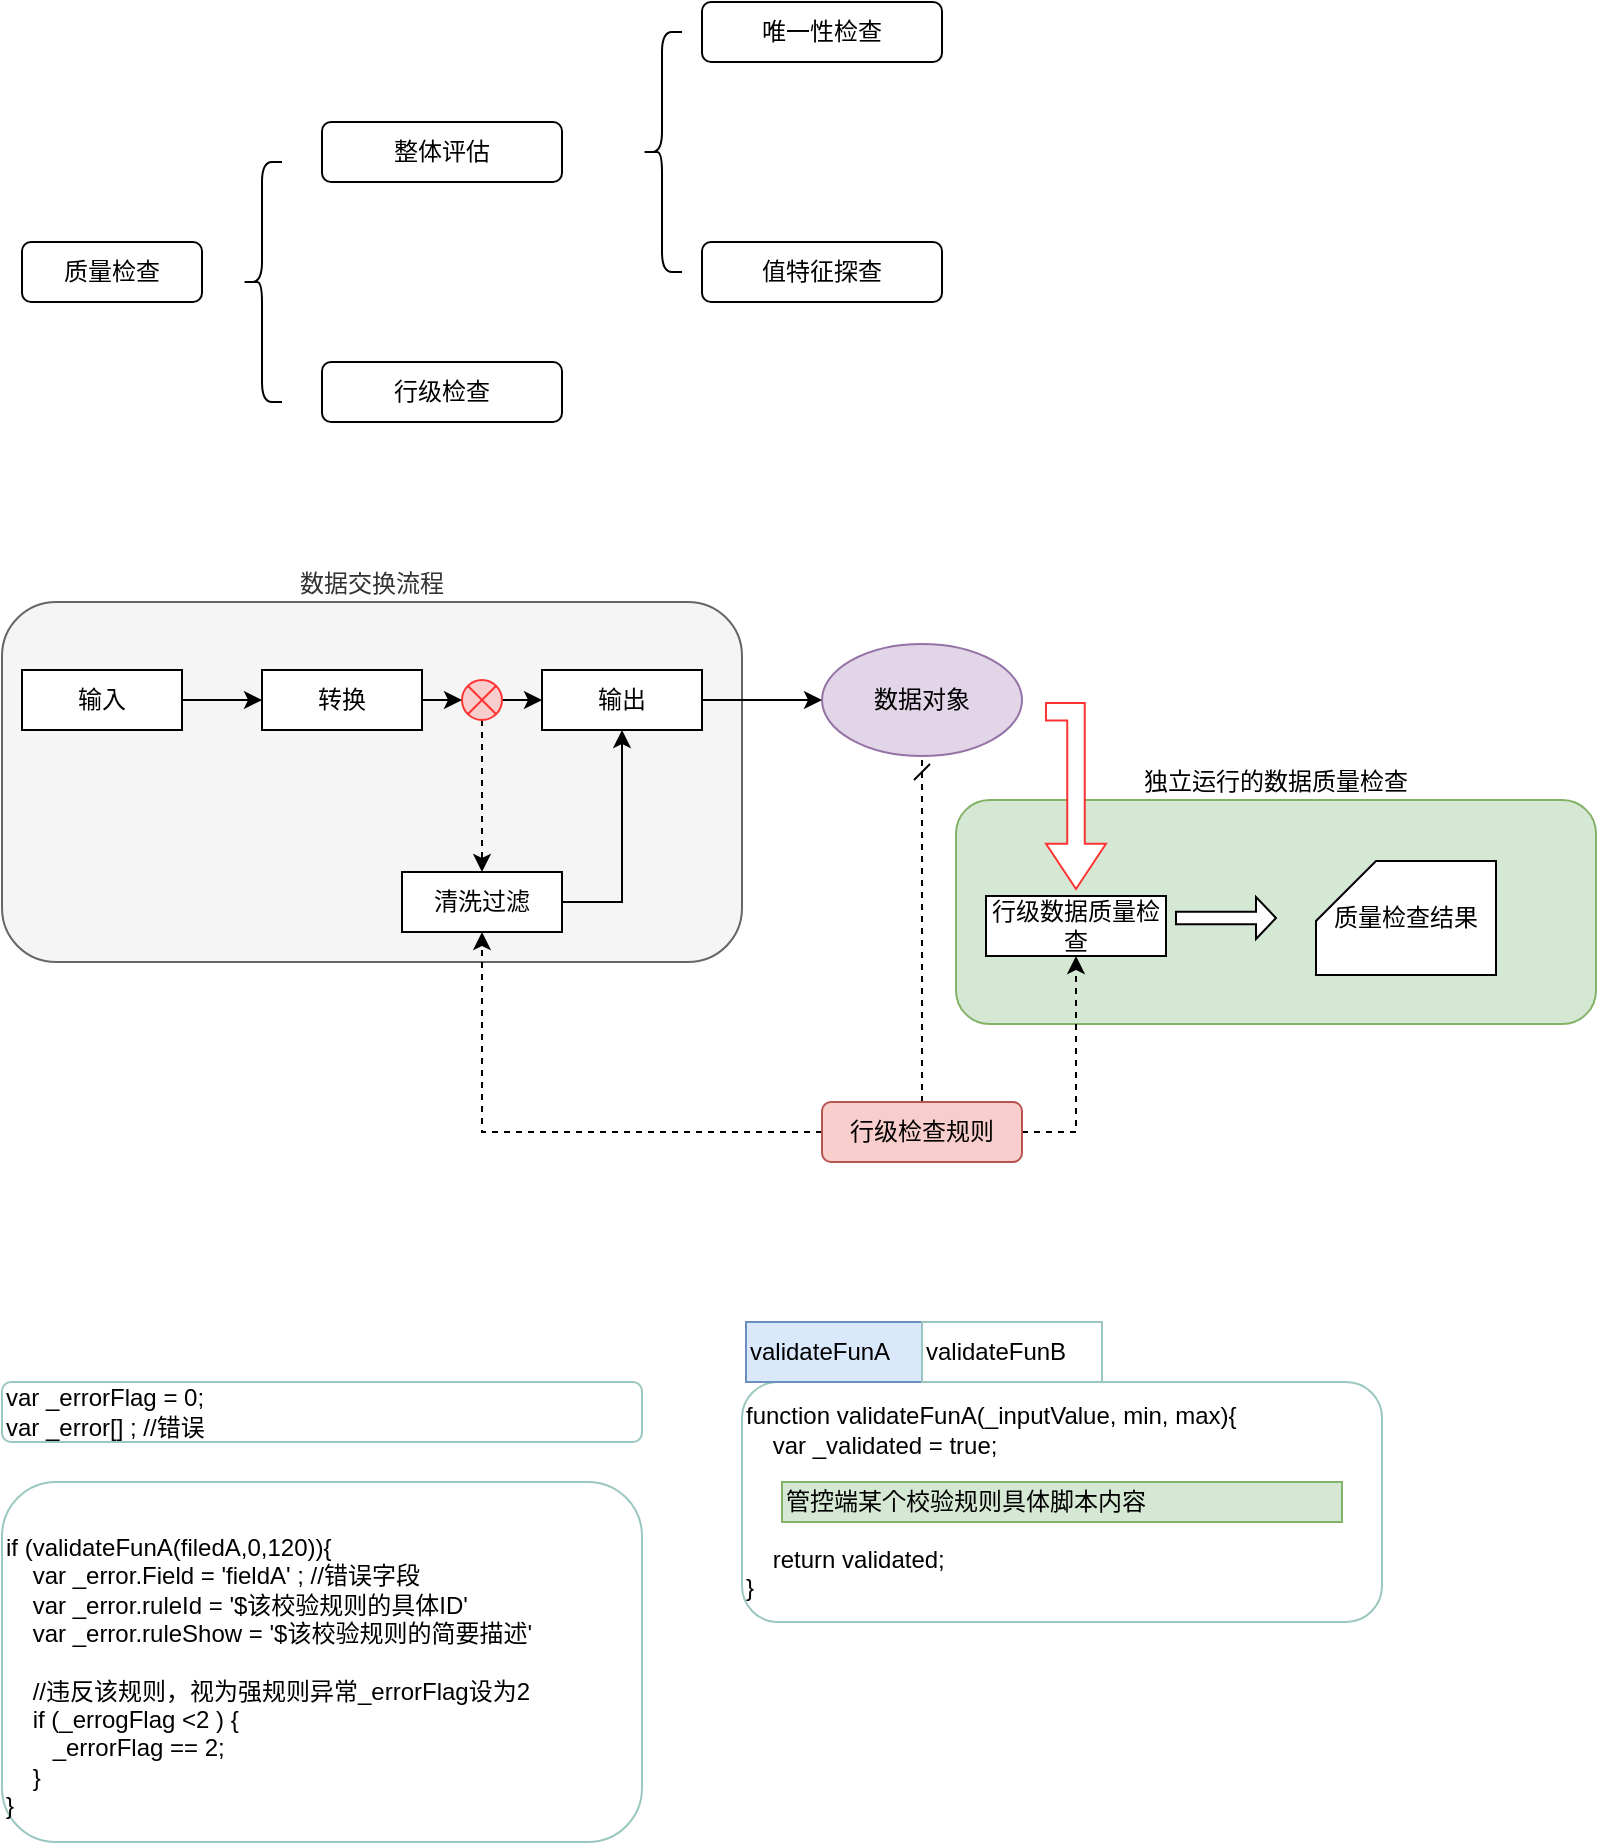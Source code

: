 <mxfile version="10.9.6" type="github"><diagram id="5mq6TGBzAq1Eld2axTaG" name="Page-1"><mxGraphModel dx="927" dy="522" grid="1" gridSize="10" guides="1" tooltips="1" connect="1" arrows="1" fold="1" page="1" pageScale="1" pageWidth="827" pageHeight="1169" math="0" shadow="0"><root><mxCell id="0"/><mxCell id="1" parent="0"/><mxCell id="3r8BUAEJDeFBYFKdqwK_-29" value="独立运行的数据质量检查" style="rounded=1;whiteSpace=wrap;html=1;labelPosition=center;verticalLabelPosition=top;align=center;verticalAlign=bottom;fillColor=#d5e8d4;strokeColor=#82b366;" vertex="1" parent="1"><mxGeometry x="507" y="649" width="320" height="112" as="geometry"/></mxCell><mxCell id="3r8BUAEJDeFBYFKdqwK_-28" value="数据交换流程" style="rounded=1;whiteSpace=wrap;html=1;labelPosition=center;verticalLabelPosition=top;align=center;verticalAlign=bottom;fillColor=#f5f5f5;strokeColor=#666666;fontColor=#333333;" vertex="1" parent="1"><mxGeometry x="30" y="550" width="370" height="180" as="geometry"/></mxCell><mxCell id="qq-cGcwaMz4O6AFxmubX-1" value="整体评估" style="rounded=1;whiteSpace=wrap;html=1;" parent="1" vertex="1"><mxGeometry x="190" y="310" width="120" height="30" as="geometry"/></mxCell><mxCell id="qq-cGcwaMz4O6AFxmubX-3" value="" style="shape=curlyBracket;whiteSpace=wrap;html=1;rounded=1;" parent="1" vertex="1"><mxGeometry x="150" y="330" width="20" height="120" as="geometry"/></mxCell><mxCell id="qq-cGcwaMz4O6AFxmubX-4" value="质量检查" style="rounded=1;whiteSpace=wrap;html=1;" parent="1" vertex="1"><mxGeometry x="40" y="370" width="90" height="30" as="geometry"/></mxCell><mxCell id="qq-cGcwaMz4O6AFxmubX-5" value="行级检查" style="rounded=1;whiteSpace=wrap;html=1;" parent="1" vertex="1"><mxGeometry x="190" y="430" width="120" height="30" as="geometry"/></mxCell><mxCell id="qq-cGcwaMz4O6AFxmubX-6" value="" style="shape=curlyBracket;whiteSpace=wrap;html=1;rounded=1;" parent="1" vertex="1"><mxGeometry x="350" y="265" width="20" height="120" as="geometry"/></mxCell><mxCell id="qq-cGcwaMz4O6AFxmubX-7" value="唯一性检查" style="rounded=1;whiteSpace=wrap;html=1;" parent="1" vertex="1"><mxGeometry x="380" y="250" width="120" height="30" as="geometry"/></mxCell><mxCell id="qq-cGcwaMz4O6AFxmubX-8" value="值特征探查" style="rounded=1;whiteSpace=wrap;html=1;" parent="1" vertex="1"><mxGeometry x="380" y="370" width="120" height="30" as="geometry"/></mxCell><mxCell id="3r8BUAEJDeFBYFKdqwK_-1" value="数据对象" style="ellipse;whiteSpace=wrap;html=1;fillColor=#e1d5e7;strokeColor=#9673a6;" vertex="1" parent="1"><mxGeometry x="440" y="571" width="100" height="56" as="geometry"/></mxCell><mxCell id="3r8BUAEJDeFBYFKdqwK_-10" style="edgeStyle=orthogonalEdgeStyle;rounded=0;orthogonalLoop=1;jettySize=auto;html=1;exitX=1;exitY=0.5;exitDx=0;exitDy=0;entryX=0;entryY=0.5;entryDx=0;entryDy=0;" edge="1" parent="1" source="3r8BUAEJDeFBYFKdqwK_-2" target="3r8BUAEJDeFBYFKdqwK_-3"><mxGeometry relative="1" as="geometry"/></mxCell><mxCell id="3r8BUAEJDeFBYFKdqwK_-2" value="输入" style="rounded=0;whiteSpace=wrap;html=1;" vertex="1" parent="1"><mxGeometry x="40" y="584" width="80" height="30" as="geometry"/></mxCell><mxCell id="3r8BUAEJDeFBYFKdqwK_-16" style="edgeStyle=orthogonalEdgeStyle;rounded=0;orthogonalLoop=1;jettySize=auto;html=1;exitX=1;exitY=0.5;exitDx=0;exitDy=0;entryX=0;entryY=0.5;entryDx=0;entryDy=0;" edge="1" parent="1" source="3r8BUAEJDeFBYFKdqwK_-30" target="3r8BUAEJDeFBYFKdqwK_-4"><mxGeometry relative="1" as="geometry"><mxPoint x="350" y="599" as="targetPoint"/></mxGeometry></mxCell><mxCell id="3r8BUAEJDeFBYFKdqwK_-3" value="转换" style="rounded=0;whiteSpace=wrap;html=1;" vertex="1" parent="1"><mxGeometry x="160" y="584" width="80" height="30" as="geometry"/></mxCell><mxCell id="3r8BUAEJDeFBYFKdqwK_-12" style="edgeStyle=orthogonalEdgeStyle;rounded=0;orthogonalLoop=1;jettySize=auto;html=1;exitX=1;exitY=0.5;exitDx=0;exitDy=0;entryX=0;entryY=0.5;entryDx=0;entryDy=0;" edge="1" parent="1" source="3r8BUAEJDeFBYFKdqwK_-4" target="3r8BUAEJDeFBYFKdqwK_-1"><mxGeometry relative="1" as="geometry"/></mxCell><mxCell id="3r8BUAEJDeFBYFKdqwK_-4" value="输出" style="rounded=0;whiteSpace=wrap;html=1;" vertex="1" parent="1"><mxGeometry x="300" y="584" width="80" height="30" as="geometry"/></mxCell><mxCell id="3r8BUAEJDeFBYFKdqwK_-20" style="edgeStyle=orthogonalEdgeStyle;rounded=0;orthogonalLoop=1;jettySize=auto;html=1;exitX=0;exitY=0.5;exitDx=0;exitDy=0;entryX=0.5;entryY=1;entryDx=0;entryDy=0;dashed=1;" edge="1" parent="1" source="3r8BUAEJDeFBYFKdqwK_-5" target="3r8BUAEJDeFBYFKdqwK_-7"><mxGeometry relative="1" as="geometry"/></mxCell><mxCell id="3r8BUAEJDeFBYFKdqwK_-21" style="edgeStyle=orthogonalEdgeStyle;rounded=0;orthogonalLoop=1;jettySize=auto;html=1;exitX=1;exitY=0.5;exitDx=0;exitDy=0;entryX=0.5;entryY=1;entryDx=0;entryDy=0;dashed=1;" edge="1" parent="1" source="3r8BUAEJDeFBYFKdqwK_-5" target="3r8BUAEJDeFBYFKdqwK_-8"><mxGeometry relative="1" as="geometry"/></mxCell><mxCell id="3r8BUAEJDeFBYFKdqwK_-37" style="edgeStyle=orthogonalEdgeStyle;rounded=0;orthogonalLoop=1;jettySize=auto;html=1;exitX=0.5;exitY=0;exitDx=0;exitDy=0;entryX=0.5;entryY=1;entryDx=0;entryDy=0;dashed=1;endArrow=dash;endFill=0;" edge="1" parent="1" source="3r8BUAEJDeFBYFKdqwK_-5" target="3r8BUAEJDeFBYFKdqwK_-1"><mxGeometry relative="1" as="geometry"/></mxCell><mxCell id="3r8BUAEJDeFBYFKdqwK_-5" value="行级检查规则" style="rounded=1;whiteSpace=wrap;html=1;fillColor=#f8cecc;strokeColor=#b85450;" vertex="1" parent="1"><mxGeometry x="440" y="800" width="100" height="30" as="geometry"/></mxCell><mxCell id="3r8BUAEJDeFBYFKdqwK_-19" style="edgeStyle=orthogonalEdgeStyle;rounded=0;orthogonalLoop=1;jettySize=auto;html=1;exitX=1;exitY=0.5;exitDx=0;exitDy=0;entryX=0.5;entryY=1;entryDx=0;entryDy=0;" edge="1" parent="1" source="3r8BUAEJDeFBYFKdqwK_-7" target="3r8BUAEJDeFBYFKdqwK_-4"><mxGeometry relative="1" as="geometry"/></mxCell><mxCell id="3r8BUAEJDeFBYFKdqwK_-7" value="清洗过滤" style="rounded=0;whiteSpace=wrap;html=1;" vertex="1" parent="1"><mxGeometry x="230" y="685" width="80" height="30" as="geometry"/></mxCell><mxCell id="3r8BUAEJDeFBYFKdqwK_-8" value="行级数据质量检查" style="rounded=0;whiteSpace=wrap;html=1;" vertex="1" parent="1"><mxGeometry x="522" y="697" width="90" height="30" as="geometry"/></mxCell><mxCell id="3r8BUAEJDeFBYFKdqwK_-24" value="质量检查结果" style="shape=card;whiteSpace=wrap;html=1;" vertex="1" parent="1"><mxGeometry x="687" y="679.5" width="90" height="57" as="geometry"/></mxCell><mxCell id="3r8BUAEJDeFBYFKdqwK_-25" value="" style="shape=singleArrow;whiteSpace=wrap;html=1;" vertex="1" parent="1"><mxGeometry x="617" y="697.5" width="50" height="21" as="geometry"/></mxCell><mxCell id="3r8BUAEJDeFBYFKdqwK_-34" style="edgeStyle=orthogonalEdgeStyle;rounded=0;orthogonalLoop=1;jettySize=auto;html=1;entryX=0.5;entryY=0;entryDx=0;entryDy=0;dashed=1;" edge="1" parent="1" source="3r8BUAEJDeFBYFKdqwK_-30" target="3r8BUAEJDeFBYFKdqwK_-7"><mxGeometry relative="1" as="geometry"/></mxCell><mxCell id="3r8BUAEJDeFBYFKdqwK_-30" value="" style="shape=sumEllipse;perimeter=ellipsePerimeter;whiteSpace=wrap;html=1;backgroundOutline=1;fillColor=#f8cecc;strokeColor=#FF3333;" vertex="1" parent="1"><mxGeometry x="260" y="589" width="20" height="20" as="geometry"/></mxCell><mxCell id="3r8BUAEJDeFBYFKdqwK_-32" style="edgeStyle=orthogonalEdgeStyle;rounded=0;orthogonalLoop=1;jettySize=auto;html=1;exitX=1;exitY=0.5;exitDx=0;exitDy=0;entryX=0;entryY=0.5;entryDx=0;entryDy=0;" edge="1" parent="1" source="3r8BUAEJDeFBYFKdqwK_-3" target="3r8BUAEJDeFBYFKdqwK_-30"><mxGeometry relative="1" as="geometry"><mxPoint x="300" y="599" as="targetPoint"/><mxPoint x="250" y="599" as="sourcePoint"/></mxGeometry></mxCell><mxCell id="3r8BUAEJDeFBYFKdqwK_-38" value="" style="html=1;shadow=0;dashed=0;align=center;verticalAlign=middle;shape=mxgraph.arrows2.bendArrow;dy=4.39;dx=22.61;notch=0;arrowHead=36.67;rounded=0;strokeColor=#FF3333;rotation=90;" vertex="1" parent="1"><mxGeometry x="520.5" y="632" width="93" height="30" as="geometry"/></mxCell><mxCell id="RqgC1WnkowL4uAGGRwS6-1" value="function validateFunA(_inputValue, min, max){&lt;br&gt;&amp;nbsp; &amp;nbsp; var _validated = true;&lt;br&gt;&lt;br&gt;&lt;br&gt;&lt;br&gt;&amp;nbsp; &amp;nbsp; return validated;&amp;nbsp;&lt;br&gt;}" style="rounded=1;whiteSpace=wrap;html=1;strokeColor=#9AC7BF;fillColor=none;align=left;" vertex="1" parent="1"><mxGeometry x="400" y="940" width="320" height="120" as="geometry"/></mxCell><mxCell id="RqgC1WnkowL4uAGGRwS6-3" value="管控端某个校验规则具体脚本内容" style="rounded=0;whiteSpace=wrap;html=1;strokeColor=#82b366;fillColor=#d5e8d4;align=left;" vertex="1" parent="1"><mxGeometry x="420" y="990" width="280" height="20" as="geometry"/></mxCell><mxCell id="RqgC1WnkowL4uAGGRwS6-4" value="validateFunA" style="rounded=0;whiteSpace=wrap;html=1;strokeColor=#6c8ebf;fillColor=#dae8fc;align=left;" vertex="1" parent="1"><mxGeometry x="402" y="910" width="88" height="30" as="geometry"/></mxCell><mxCell id="RqgC1WnkowL4uAGGRwS6-5" value="validateFunB" style="rounded=0;whiteSpace=wrap;html=1;strokeColor=#9AC7BF;fillColor=none;align=left;" vertex="1" parent="1"><mxGeometry x="490" y="910" width="90" height="30" as="geometry"/></mxCell><mxCell id="RqgC1WnkowL4uAGGRwS6-6" value="&lt;br&gt;if (validateFunA(filedA,0,120)){&lt;br&gt;&amp;nbsp; &amp;nbsp; var _error.Field = 'fieldA' ; //错误字段&lt;br&gt;&amp;nbsp; &amp;nbsp; var _error.ruleId = '$该校验规则的具体ID'&lt;br&gt;&amp;nbsp; &amp;nbsp; var _error.ruleShow = '$该校验规则的简要描述'&lt;br&gt;&amp;nbsp; &amp;nbsp;&amp;nbsp;&lt;br&gt;&amp;nbsp; &amp;nbsp; //违反该规则，视为强规则异常_errorFlag设为2&lt;br&gt;&amp;nbsp; &amp;nbsp; if (_errogFlag &amp;lt;2 ) {&lt;br&gt;&amp;nbsp; &amp;nbsp; &amp;nbsp; &amp;nbsp;_errorFlag == 2;&lt;br&gt;&amp;nbsp; &amp;nbsp; }&lt;br&gt;}" style="rounded=1;whiteSpace=wrap;html=1;strokeColor=#9AC7BF;fillColor=none;align=left;" vertex="1" parent="1"><mxGeometry x="30" y="990" width="320" height="180" as="geometry"/></mxCell><mxCell id="RqgC1WnkowL4uAGGRwS6-7" value="var _errorFlag = 0;&lt;br&gt;var _error[] ; //错误" style="rounded=1;whiteSpace=wrap;html=1;strokeColor=#9AC7BF;fillColor=none;align=left;" vertex="1" parent="1"><mxGeometry x="30" y="940" width="320" height="30" as="geometry"/></mxCell></root></mxGraphModel></diagram><diagram id="dRxS6BcSwOrji01_daPm" name="DataQulityCheckFlow"><mxGraphModel dx="2778" dy="1915" grid="1" gridSize="12" guides="1" tooltips="1" connect="1" arrows="1" fold="1" page="1" pageScale="1" pageWidth="827" pageHeight="1169" math="0" shadow="0"><root><mxCell id="9hjnIV9e6vaVTYdNsheE-0"/><mxCell id="9hjnIV9e6vaVTYdNsheE-1" parent="9hjnIV9e6vaVTYdNsheE-0"/><mxCell id="q5bqU3unkDt7J-YJLJQ9-96" value="ETL节点端" style="rounded=0;whiteSpace=wrap;html=1;strokeColor=#d6b656;fillColor=#fff2cc;labelPosition=center;verticalLabelPosition=top;align=center;verticalAlign=bottom;" vertex="1" parent="9hjnIV9e6vaVTYdNsheE-1"><mxGeometry x="-156" y="24" width="1344" height="540" as="geometry"/></mxCell><mxCell id="q5bqU3unkDt7J-YJLJQ9-95" value="管控端" style="rounded=0;whiteSpace=wrap;html=1;strokeColor=#d6b656;fillColor=#fff2cc;labelPosition=center;verticalLabelPosition=top;align=center;verticalAlign=bottom;" vertex="1" parent="9hjnIV9e6vaVTYdNsheE-1"><mxGeometry x="-156" y="-192" width="1344" height="187" as="geometry"/></mxCell><mxCell id="q5bqU3unkDt7J-YJLJQ9-86" value="管控端数据库" style="rounded=1;whiteSpace=wrap;html=1;strokeColor=#6c8ebf;fillColor=#dae8fc;labelPosition=center;verticalLabelPosition=top;align=center;verticalAlign=bottom;rotation=0;" vertex="1" parent="9hjnIV9e6vaVTYdNsheE-1"><mxGeometry x="778" y="-168" width="398" height="84" as="geometry"/></mxCell><mxCell id="q5bqU3unkDt7J-YJLJQ9-64" value="通过ETL连接，每个数据对象一套表" style="rounded=1;whiteSpace=wrap;html=1;strokeColor=#6c8ebf;fillColor=#dae8fc;labelPosition=center;verticalLabelPosition=top;align=center;verticalAlign=bottom;rotation=0;" vertex="1" parent="9hjnIV9e6vaVTYdNsheE-1"><mxGeometry x="614.5" y="309" width="197" height="230" as="geometry"/></mxCell><mxCell id="q5bqU3unkDt7J-YJLJQ9-1" value="数据交换流程" style="rounded=1;whiteSpace=wrap;html=1;labelPosition=center;verticalLabelPosition=top;align=center;verticalAlign=bottom;fillColor=#f5f5f5;strokeColor=#666666;fontColor=#333333;" vertex="1" parent="9hjnIV9e6vaVTYdNsheE-1"><mxGeometry x="-10" y="60" width="586" height="470" as="geometry"/></mxCell><mxCell id="q5bqU3unkDt7J-YJLJQ9-2" value="数据对象 A" style="ellipse;whiteSpace=wrap;html=1;fillColor=#e1d5e7;strokeColor=#9673a6;" vertex="1" parent="9hjnIV9e6vaVTYdNsheE-1"><mxGeometry x="603" y="76" width="100" height="56" as="geometry"/></mxCell><mxCell id="q5bqU3unkDt7J-YJLJQ9-25" style="edgeStyle=orthogonalEdgeStyle;rounded=0;orthogonalLoop=1;jettySize=auto;html=1;exitX=0.5;exitY=1;exitDx=0;exitDy=0;entryX=0;entryY=0.5;entryDx=0;entryDy=0;dashed=1;endArrow=classicThin;endFill=1;" edge="1" parent="9hjnIV9e6vaVTYdNsheE-1" source="q5bqU3unkDt7J-YJLJQ9-4" target="q5bqU3unkDt7J-YJLJQ9-14"><mxGeometry relative="1" as="geometry"/></mxCell><mxCell id="q5bqU3unkDt7J-YJLJQ9-4" value="输入" style="rounded=0;whiteSpace=wrap;html=1;" vertex="1" parent="9hjnIV9e6vaVTYdNsheE-1"><mxGeometry x="20" y="92" width="80" height="30" as="geometry"/></mxCell><mxCell id="q5bqU3unkDt7J-YJLJQ9-7" style="edgeStyle=orthogonalEdgeStyle;rounded=0;orthogonalLoop=1;jettySize=auto;html=1;exitX=1;exitY=0.5;exitDx=0;exitDy=0;entryX=0;entryY=0.5;entryDx=0;entryDy=0;" edge="1" parent="9hjnIV9e6vaVTYdNsheE-1" source="q5bqU3unkDt7J-YJLJQ9-8" target="q5bqU3unkDt7J-YJLJQ9-2"><mxGeometry relative="1" as="geometry"/></mxCell><mxCell id="q5bqU3unkDt7J-YJLJQ9-8" value="更新标记位" style="rounded=0;whiteSpace=wrap;html=1;" vertex="1" parent="9hjnIV9e6vaVTYdNsheE-1"><mxGeometry x="460" y="89" width="80" height="30" as="geometry"/></mxCell><mxCell id="q5bqU3unkDt7J-YJLJQ9-78" style="edgeStyle=orthogonalEdgeStyle;rounded=0;orthogonalLoop=1;jettySize=auto;html=1;exitX=0.5;exitY=1;exitDx=0;exitDy=0;dashed=1;endArrow=classicThin;endFill=1;" edge="1" parent="9hjnIV9e6vaVTYdNsheE-1" source="q5bqU3unkDt7J-YJLJQ9-12" target="q5bqU3unkDt7J-YJLJQ9-76"><mxGeometry relative="1" as="geometry"/></mxCell><mxCell id="q5bqU3unkDt7J-YJLJQ9-12" value="行级检查规则" style="rounded=1;whiteSpace=wrap;html=1;fillColor=#d5e8d4;strokeColor=#82b366;" vertex="1" parent="9hjnIV9e6vaVTYdNsheE-1"><mxGeometry x="193.5" y="-137" width="122" height="48" as="geometry"/></mxCell><mxCell id="q5bqU3unkDt7J-YJLJQ9-34" style="edgeStyle=orthogonalEdgeStyle;rounded=0;orthogonalLoop=1;jettySize=auto;html=1;exitX=1;exitY=0.5;exitDx=0;exitDy=0;dashed=1;endArrow=classicThin;endFill=1;entryX=0;entryY=0.5;entryDx=0;entryDy=0;" edge="1" parent="9hjnIV9e6vaVTYdNsheE-1" source="q5bqU3unkDt7J-YJLJQ9-14" target="q5bqU3unkDt7J-YJLJQ9-23"><mxGeometry relative="1" as="geometry"><mxPoint x="203" y="181" as="targetPoint"/></mxGeometry></mxCell><mxCell id="q5bqU3unkDt7J-YJLJQ9-14" value="脚本校验规则" style="rounded=0;whiteSpace=wrap;html=1;" vertex="1" parent="9hjnIV9e6vaVTYdNsheE-1"><mxGeometry x="86" y="170" width="80" height="30" as="geometry"/></mxCell><mxCell id="q5bqU3unkDt7J-YJLJQ9-37" style="edgeStyle=orthogonalEdgeStyle;rounded=0;orthogonalLoop=1;jettySize=auto;html=1;exitX=1;exitY=0.5;exitDx=0;exitDy=0;entryX=0;entryY=0.5;entryDx=0;entryDy=0;dashed=1;endArrow=classicThin;endFill=1;" edge="1" parent="9hjnIV9e6vaVTYdNsheE-1" source="q5bqU3unkDt7J-YJLJQ9-23" target="q5bqU3unkDt7J-YJLJQ9-24"><mxGeometry relative="1" as="geometry"><mxPoint x="380" y="181" as="targetPoint"/></mxGeometry></mxCell><mxCell id="q5bqU3unkDt7J-YJLJQ9-23" value="比对类校验规则01" style="rounded=0;whiteSpace=wrap;html=1;" vertex="1" parent="9hjnIV9e6vaVTYdNsheE-1"><mxGeometry x="210" y="171" width="80" height="30" as="geometry"/></mxCell><mxCell id="q5bqU3unkDt7J-YJLJQ9-44" style="edgeStyle=orthogonalEdgeStyle;rounded=0;orthogonalLoop=1;jettySize=auto;html=1;exitX=1;exitY=0.5;exitDx=0;exitDy=0;entryX=0;entryY=0.5;entryDx=0;entryDy=0;dashed=1;endArrow=classicThin;endFill=1;" edge="1" parent="9hjnIV9e6vaVTYdNsheE-1" source="q5bqU3unkDt7J-YJLJQ9-24" target="q5bqU3unkDt7J-YJLJQ9-40"><mxGeometry relative="1" as="geometry"/></mxCell><mxCell id="q5bqU3unkDt7J-YJLJQ9-24" value="比对类校验规则..." style="rounded=0;whiteSpace=wrap;html=1;" vertex="1" parent="9hjnIV9e6vaVTYdNsheE-1"><mxGeometry x="333" y="171" width="80" height="30" as="geometry"/></mxCell><mxCell id="q5bqU3unkDt7J-YJLJQ9-43" style="edgeStyle=orthogonalEdgeStyle;rounded=0;orthogonalLoop=1;jettySize=auto;html=1;exitX=0.5;exitY=0;exitDx=0;exitDy=0;dashed=1;endArrow=classicThin;endFill=1;" edge="1" parent="9hjnIV9e6vaVTYdNsheE-1" source="q5bqU3unkDt7J-YJLJQ9-40" target="q5bqU3unkDt7J-YJLJQ9-8"><mxGeometry relative="1" as="geometry"/></mxCell><mxCell id="q5bqU3unkDt7J-YJLJQ9-47" style="edgeStyle=orthogonalEdgeStyle;rounded=0;orthogonalLoop=1;jettySize=auto;html=1;exitX=1;exitY=0.75;exitDx=0;exitDy=0;entryX=0.5;entryY=0;entryDx=0;entryDy=0;dashed=1;endArrow=classicThin;endFill=1;" edge="1" parent="9hjnIV9e6vaVTYdNsheE-1" source="q5bqU3unkDt7J-YJLJQ9-24" target="q5bqU3unkDt7J-YJLJQ9-46"><mxGeometry relative="1" as="geometry"><Array as="points"><mxPoint x="460" y="193"/><mxPoint x="460" y="256"/></Array></mxGeometry></mxCell><mxCell id="q5bqU3unkDt7J-YJLJQ9-40" value="是否在探查对象上作异常记录标记" style="rhombus;whiteSpace=wrap;html=1;strokeColor=#FF3333;" vertex="1" parent="9hjnIV9e6vaVTYdNsheE-1"><mxGeometry x="460" y="149" width="80" height="71" as="geometry"/></mxCell><mxCell id="q5bqU3unkDt7J-YJLJQ9-42" style="edgeStyle=orthogonalEdgeStyle;rounded=0;orthogonalLoop=1;jettySize=auto;html=1;entryX=0;entryY=0.5;entryDx=0;entryDy=0;dashed=1;endArrow=classicThin;endFill=1;" edge="1" parent="9hjnIV9e6vaVTYdNsheE-1" source="q5bqU3unkDt7J-YJLJQ9-41" target="q5bqU3unkDt7J-YJLJQ9-4"><mxGeometry relative="1" as="geometry"/></mxCell><mxCell id="q5bqU3unkDt7J-YJLJQ9-41" value="数据对象A" style="ellipse;whiteSpace=wrap;html=1;fillColor=#e1d5e7;strokeColor=#9673a6;" vertex="1" parent="9hjnIV9e6vaVTYdNsheE-1"><mxGeometry x="-140" y="80" width="100" height="56" as="geometry"/></mxCell><mxCell id="q5bqU3unkDt7J-YJLJQ9-45" value="是" style="text;html=1;strokeColor=none;fillColor=none;align=center;verticalAlign=middle;whiteSpace=wrap;rounded=0;" vertex="1" parent="9hjnIV9e6vaVTYdNsheE-1"><mxGeometry x="510" y="126" width="40" height="20" as="geometry"/></mxCell><mxCell id="q5bqU3unkDt7J-YJLJQ9-53" style="edgeStyle=orthogonalEdgeStyle;rounded=0;orthogonalLoop=1;jettySize=auto;html=1;exitX=0;exitY=0.5;exitDx=0;exitDy=0;entryX=1;entryY=0.5;entryDx=0;entryDy=0;dashed=1;endArrow=classicThin;endFill=1;" edge="1" parent="9hjnIV9e6vaVTYdNsheE-1" source="q5bqU3unkDt7J-YJLJQ9-46" target="q5bqU3unkDt7J-YJLJQ9-51"><mxGeometry relative="1" as="geometry"/></mxCell><mxCell id="q5bqU3unkDt7J-YJLJQ9-46" value="记录是否存在异常（_errorFlag&amp;gt;0)" style="rhombus;whiteSpace=wrap;html=1;strokeColor=#FF3333;" vertex="1" parent="9hjnIV9e6vaVTYdNsheE-1"><mxGeometry x="446" y="255.5" width="107" height="71" as="geometry"/></mxCell><mxCell id="q5bqU3unkDt7J-YJLJQ9-55" style="edgeStyle=orthogonalEdgeStyle;rounded=0;orthogonalLoop=1;jettySize=auto;html=1;exitX=0.5;exitY=1;exitDx=0;exitDy=0;entryX=0.5;entryY=0;entryDx=0;entryDy=0;dashed=1;endArrow=classicThin;endFill=1;" edge="1" parent="9hjnIV9e6vaVTYdNsheE-1" source="q5bqU3unkDt7J-YJLJQ9-49" target="q5bqU3unkDt7J-YJLJQ9-50"><mxGeometry relative="1" as="geometry"/></mxCell><mxCell id="q5bqU3unkDt7J-YJLJQ9-60" style="edgeStyle=orthogonalEdgeStyle;rounded=0;orthogonalLoop=1;jettySize=auto;html=1;exitX=1;exitY=0.5;exitDx=0;exitDy=0;entryX=0;entryY=0.5;entryDx=0;entryDy=0;dashed=1;endArrow=classicThin;endFill=1;" edge="1" parent="9hjnIV9e6vaVTYdNsheE-1" source="q5bqU3unkDt7J-YJLJQ9-49" target="q5bqU3unkDt7J-YJLJQ9-57"><mxGeometry relative="1" as="geometry"/></mxCell><mxCell id="q5bqU3unkDt7J-YJLJQ9-49" value="输出本次异常记录原始值+PK_MD5" style="rounded=0;whiteSpace=wrap;html=1;" vertex="1" parent="9hjnIV9e6vaVTYdNsheE-1"><mxGeometry x="200" y="337" width="120" height="40" as="geometry"/></mxCell><mxCell id="q5bqU3unkDt7J-YJLJQ9-56" style="edgeStyle=orthogonalEdgeStyle;rounded=0;orthogonalLoop=1;jettySize=auto;html=1;exitX=0.5;exitY=1;exitDx=0;exitDy=0;entryX=0.5;entryY=0;entryDx=0;entryDy=0;dashed=1;endArrow=classicThin;endFill=1;" edge="1" parent="9hjnIV9e6vaVTYdNsheE-1" source="q5bqU3unkDt7J-YJLJQ9-50" target="q5bqU3unkDt7J-YJLJQ9-52"><mxGeometry relative="1" as="geometry"/></mxCell><mxCell id="q5bqU3unkDt7J-YJLJQ9-61" style="edgeStyle=orthogonalEdgeStyle;rounded=0;orthogonalLoop=1;jettySize=auto;html=1;exitX=1;exitY=0.5;exitDx=0;exitDy=0;entryX=0;entryY=0.5;entryDx=0;entryDy=0;dashed=1;endArrow=classicThin;endFill=1;" edge="1" parent="9hjnIV9e6vaVTYdNsheE-1" source="q5bqU3unkDt7J-YJLJQ9-50" target="q5bqU3unkDt7J-YJLJQ9-58"><mxGeometry relative="1" as="geometry"/></mxCell><mxCell id="q5bqU3unkDt7J-YJLJQ9-50" value="输出异常记录错误明细" style="rounded=0;whiteSpace=wrap;html=1;" vertex="1" parent="9hjnIV9e6vaVTYdNsheE-1"><mxGeometry x="200" y="407" width="120" height="40" as="geometry"/></mxCell><mxCell id="q5bqU3unkDt7J-YJLJQ9-54" style="edgeStyle=orthogonalEdgeStyle;rounded=0;orthogonalLoop=1;jettySize=auto;html=1;exitX=0.5;exitY=1;exitDx=0;exitDy=0;dashed=1;endArrow=classicThin;endFill=1;" edge="1" parent="9hjnIV9e6vaVTYdNsheE-1" source="q5bqU3unkDt7J-YJLJQ9-51" target="q5bqU3unkDt7J-YJLJQ9-49"><mxGeometry relative="1" as="geometry"/></mxCell><mxCell id="q5bqU3unkDt7J-YJLJQ9-51" value="生成PK_MD5、PK_JSon" style="rounded=0;whiteSpace=wrap;html=1;" vertex="1" parent="9hjnIV9e6vaVTYdNsheE-1"><mxGeometry x="200" y="270" width="120" height="40" as="geometry"/></mxCell><mxCell id="q5bqU3unkDt7J-YJLJQ9-62" style="edgeStyle=orthogonalEdgeStyle;rounded=0;orthogonalLoop=1;jettySize=auto;html=1;exitX=1;exitY=0.5;exitDx=0;exitDy=0;entryX=0;entryY=0.5;entryDx=0;entryDy=0;dashed=1;endArrow=classicThin;endFill=1;" edge="1" parent="9hjnIV9e6vaVTYdNsheE-1" source="q5bqU3unkDt7J-YJLJQ9-52" target="q5bqU3unkDt7J-YJLJQ9-59"><mxGeometry relative="1" as="geometry"/></mxCell><mxCell id="q5bqU3unkDt7J-YJLJQ9-52" value="插入更新本次数据对象的错误记录总表" style="rounded=0;whiteSpace=wrap;html=1;" vertex="1" parent="9hjnIV9e6vaVTYdNsheE-1"><mxGeometry x="200" y="477" width="120" height="40" as="geometry"/></mxCell><mxCell id="q5bqU3unkDt7J-YJLJQ9-57" value="行级校验错误记录日志表" style="ellipse;whiteSpace=wrap;html=1;strokeColor=#FF3333;" vertex="1" parent="9hjnIV9e6vaVTYdNsheE-1"><mxGeometry x="658" y="330" width="120" height="53" as="geometry"/></mxCell><mxCell id="q5bqU3unkDt7J-YJLJQ9-58" value="行级校验记录错误明细" style="ellipse;whiteSpace=wrap;html=1;strokeColor=#FF3333;" vertex="1" parent="9hjnIV9e6vaVTYdNsheE-1"><mxGeometry x="659" y="400" width="120" height="53" as="geometry"/></mxCell><mxCell id="q5bqU3unkDt7J-YJLJQ9-59" value="行级校验错误记录总表" style="ellipse;whiteSpace=wrap;html=1;strokeColor=#FF3333;" vertex="1" parent="9hjnIV9e6vaVTYdNsheE-1"><mxGeometry x="665" y="469.5" width="120" height="53" as="geometry"/></mxCell><mxCell id="q5bqU3unkDt7J-YJLJQ9-74" style="edgeStyle=orthogonalEdgeStyle;rounded=0;orthogonalLoop=1;jettySize=auto;html=1;exitX=0.5;exitY=0;exitDx=0;exitDy=0;entryX=0.5;entryY=1;entryDx=0;entryDy=0;dashed=1;endArrow=classicThin;endFill=1;" edge="1" parent="9hjnIV9e6vaVTYdNsheE-1" source="q5bqU3unkDt7J-YJLJQ9-68" target="q5bqU3unkDt7J-YJLJQ9-71"><mxGeometry relative="1" as="geometry"/></mxCell><mxCell id="q5bqU3unkDt7J-YJLJQ9-68" value="本次校验结果统计&lt;br&gt;（本次错误记录数，本次错误记录数分组统计，数据对象总错误分组统计数）" style="rounded=0;whiteSpace=wrap;html=1;" vertex="1" parent="9hjnIV9e6vaVTYdNsheE-1"><mxGeometry x="896" y="401" width="269" height="48" as="geometry"/></mxCell><mxCell id="q5bqU3unkDt7J-YJLJQ9-71" value="本次校验统计结果上传&lt;br&gt;" style="rounded=0;whiteSpace=wrap;html=1;" vertex="1" parent="9hjnIV9e6vaVTYdNsheE-1"><mxGeometry x="916.5" y="319.5" width="228" height="35" as="geometry"/></mxCell><mxCell id="q5bqU3unkDt7J-YJLJQ9-72" value="" style="shape=singleArrow;whiteSpace=wrap;html=1;strokeColor=#82b366;fillColor=#d5e8d4;" vertex="1" parent="9hjnIV9e6vaVTYdNsheE-1"><mxGeometry x="811.5" y="401" width="58" height="48" as="geometry"/></mxCell><mxCell id="q5bqU3unkDt7J-YJLJQ9-76" value="" style="rounded=1;whiteSpace=wrap;html=1;strokeColor=#9AC7BF;fillColor=none;" vertex="1" parent="9hjnIV9e6vaVTYdNsheE-1"><mxGeometry x="77" y="154" width="355" height="64" as="geometry"/></mxCell><mxCell id="q5bqU3unkDt7J-YJLJQ9-83" value="行级校验日志表&lt;br&gt;（错误记录数、总输入记录数、弱规则错误记录数、强规则错误记录数）" style="ellipse;whiteSpace=wrap;html=1;strokeColor=#FF3333;" vertex="1" parent="9hjnIV9e6vaVTYdNsheE-1"><mxGeometry x="804.5" y="-149" width="204" height="60" as="geometry"/></mxCell><mxCell id="q5bqU3unkDt7J-YJLJQ9-84" value="数据对象错误记录按检验规则统计" style="ellipse;whiteSpace=wrap;html=1;strokeColor=#FF3333;" vertex="1" parent="9hjnIV9e6vaVTYdNsheE-1"><mxGeometry x="1037" y="-149" width="121" height="60" as="geometry"/></mxCell><mxCell id="q5bqU3unkDt7J-YJLJQ9-87" value="数据质量检查结果上报接口" style="shape=process;whiteSpace=wrap;html=1;backgroundOutline=1;strokeColor=#9AC7BF;fillColor=none;" vertex="1" parent="9hjnIV9e6vaVTYdNsheE-1"><mxGeometry x="938" y="-54.5" width="120" height="48" as="geometry"/></mxCell><mxCell id="q5bqU3unkDt7J-YJLJQ9-91" value="" style="shape=singleArrow;direction=north;whiteSpace=wrap;html=1;strokeColor=#9AC7BF;fillColor=none;" vertex="1" parent="9hjnIV9e6vaVTYdNsheE-1"><mxGeometry x="971" y="48" width="60" height="198" as="geometry"/></mxCell><mxCell id="q5bqU3unkDt7J-YJLJQ9-97" value="" style="shape=singleArrow;direction=north;whiteSpace=wrap;html=1;strokeColor=#9AC7BF;fillColor=none;" vertex="1" parent="9hjnIV9e6vaVTYdNsheE-1"><mxGeometry x="968" y="-79" width="60" height="19" as="geometry"/></mxCell></root></mxGraphModel></diagram></mxfile>